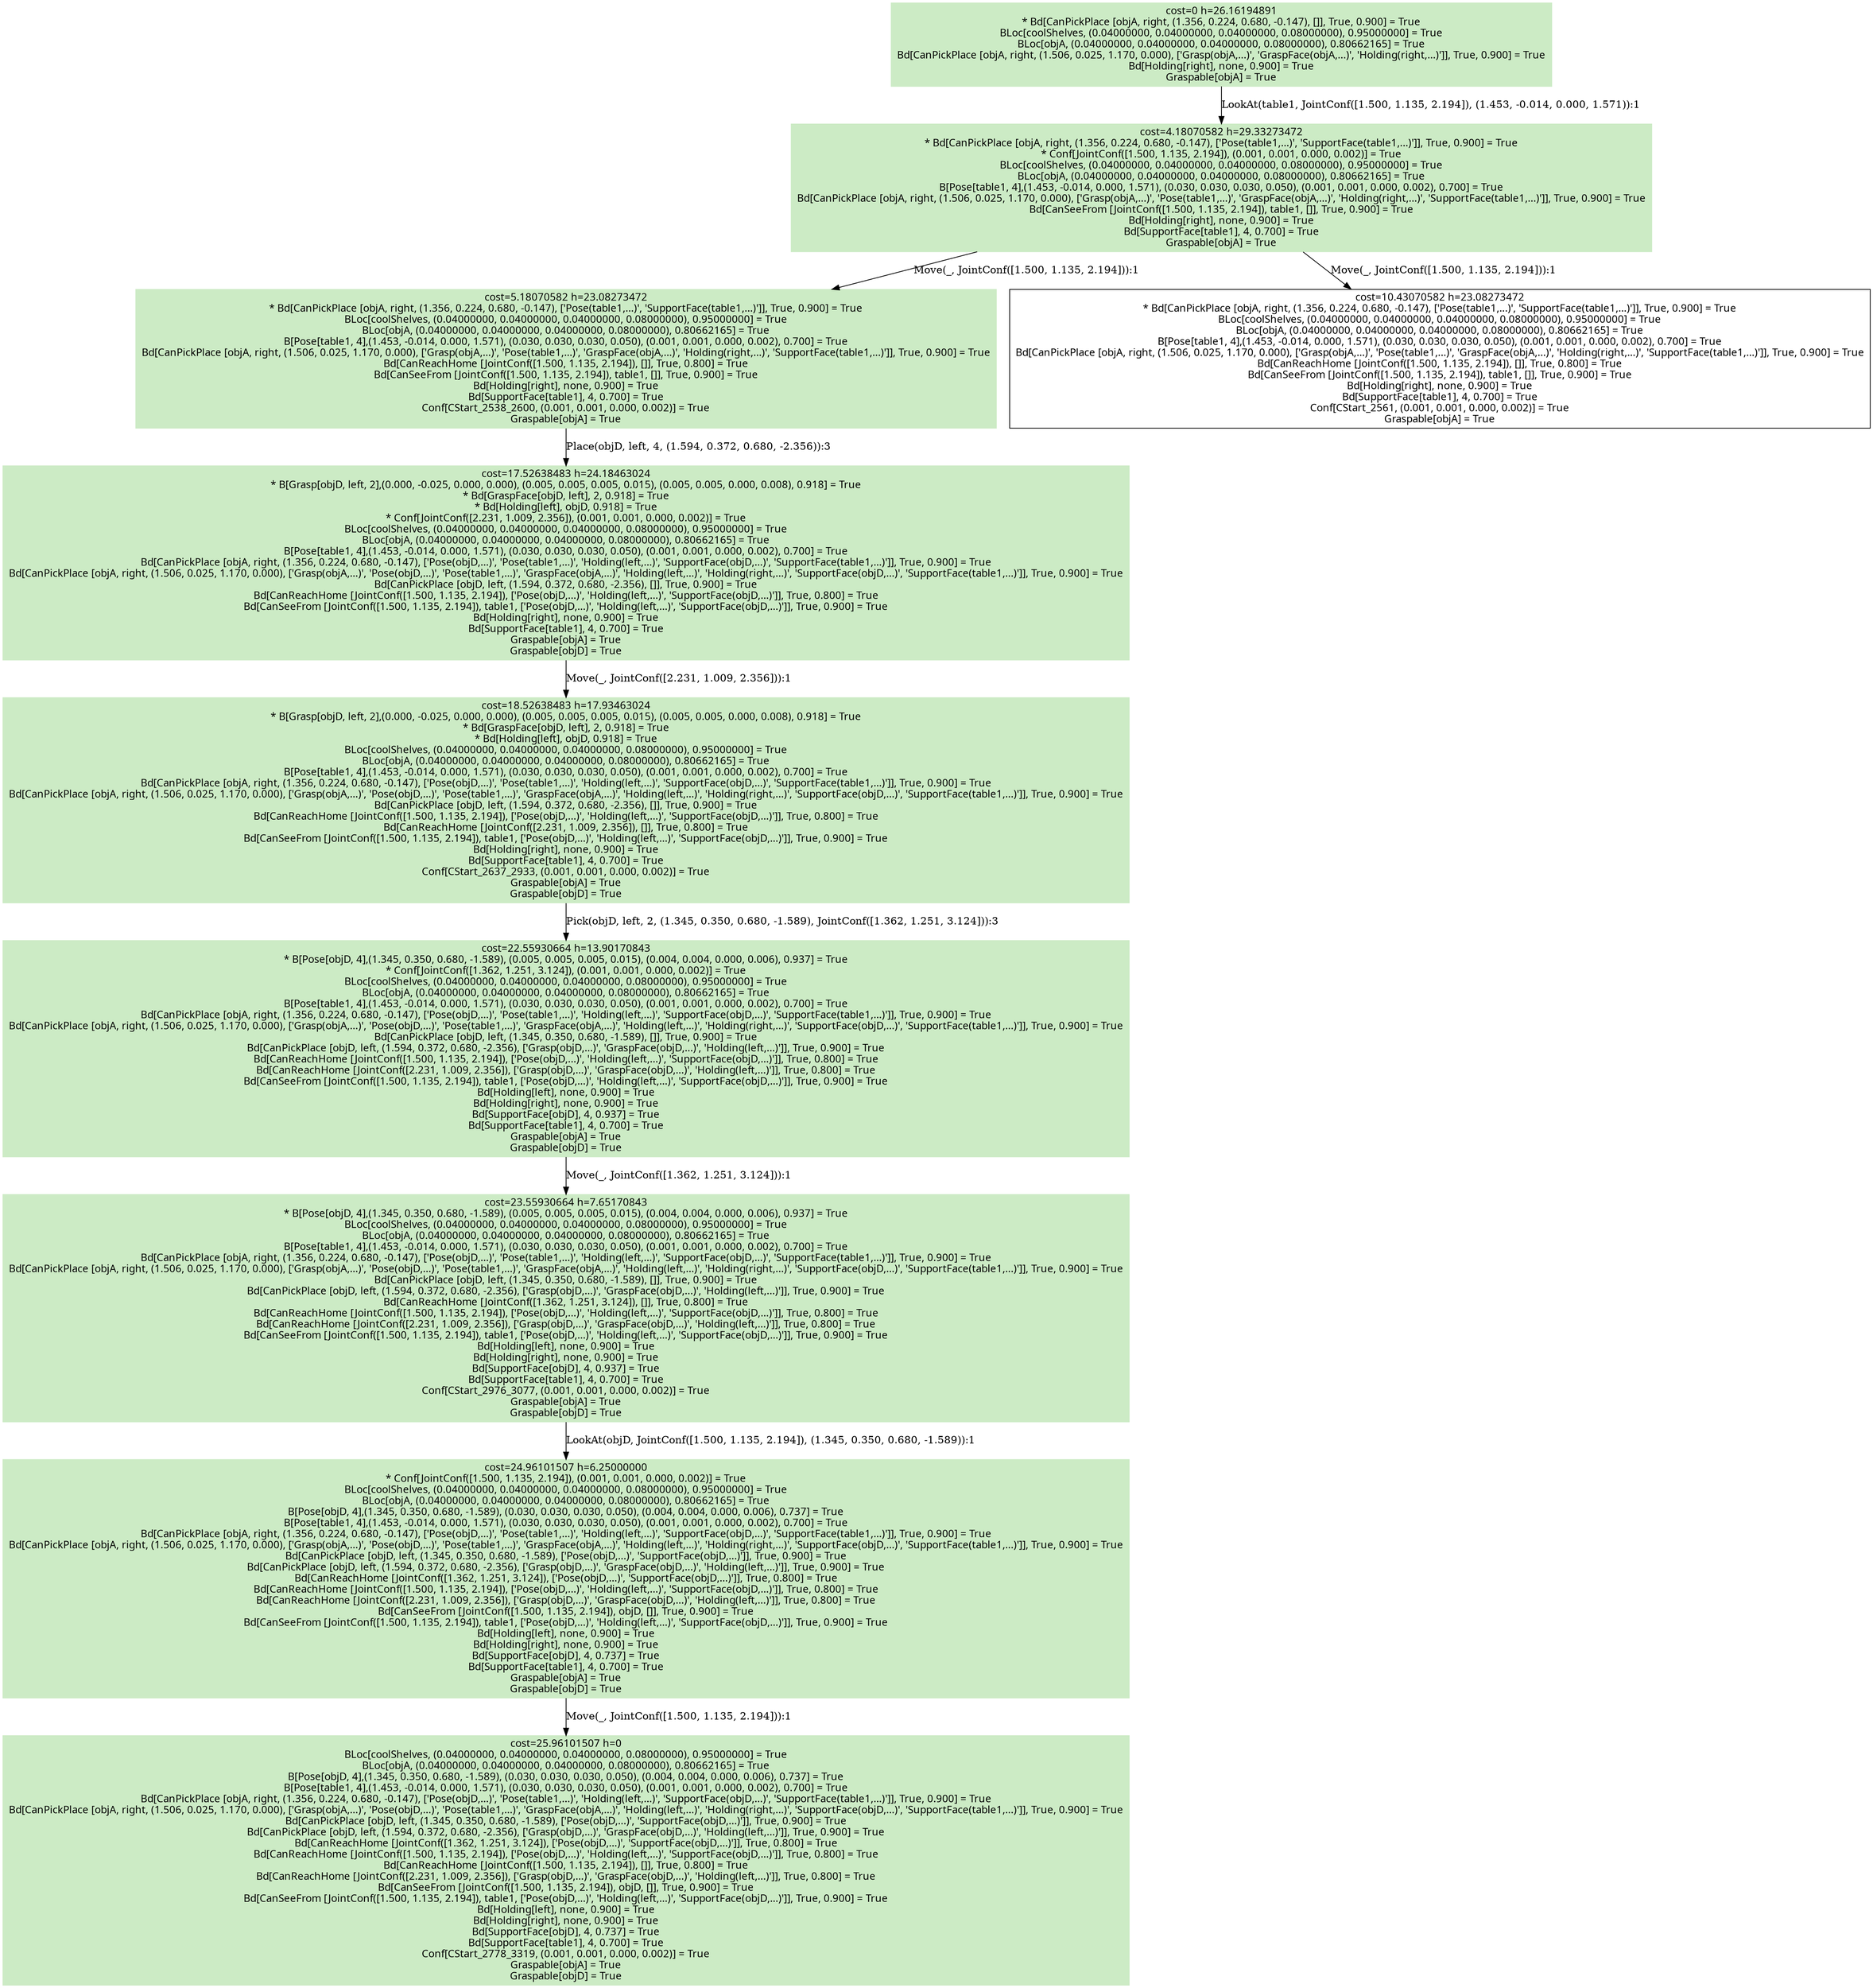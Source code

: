 digraph G {
    ordering=out;
    node [fontname=HelveticaBold];
    "1140" [shape=box, label="cost=0 h=26.16194891\n* Bd[CanPickPlace [objA, right, (1.356, 0.224, 0.680, -0.147), []], True, 0.900] = True\nBLoc[coolShelves, (0.04000000, 0.04000000, 0.04000000, 0.08000000), 0.95000000] = True\nBLoc[objA, (0.04000000, 0.04000000, 0.04000000, 0.08000000), 0.80662165] = True\nBd[CanPickPlace [objA, right, (1.506, 0.025, 1.170, 0.000), ['Grasp(objA,...)', 'GraspFace(objA,...)', 'Holding(right,...)']], True, 0.900] = True\nBd[Holding[right], none, 0.900] = True\nGraspable[objA] = True\n"];
    "1153" [shape=box, label="cost=4.18070582 h=29.33273472\n* Bd[CanPickPlace [objA, right, (1.356, 0.224, 0.680, -0.147), ['Pose(table1,...)', 'SupportFace(table1,...)']], True, 0.900] = True\n* Conf[JointConf([1.500, 1.135, 2.194]), (0.001, 0.001, 0.000, 0.002)] = True\nBLoc[coolShelves, (0.04000000, 0.04000000, 0.04000000, 0.08000000), 0.95000000] = True\nBLoc[objA, (0.04000000, 0.04000000, 0.04000000, 0.08000000), 0.80662165] = True\nB[Pose[table1, 4],(1.453, -0.014, 0.000, 1.571), (0.030, 0.030, 0.030, 0.050), (0.001, 0.001, 0.000, 0.002), 0.700] = True\nBd[CanPickPlace [objA, right, (1.506, 0.025, 1.170, 0.000), ['Grasp(objA,...)', 'Pose(table1,...)', 'GraspFace(objA,...)', 'Holding(right,...)', 'SupportFace(table1,...)']], True, 0.900] = True\nBd[CanSeeFrom [JointConf([1.500, 1.135, 2.194]), table1, []], True, 0.900] = True\nBd[Holding[right], none, 0.900] = True\nBd[SupportFace[table1], 4, 0.700] = True\nGraspable[objA] = True\n"];
    "1140" [shape=box, style=filled, colorscheme=pastel16, color=2, label="cost=0 h=26.16194891\n* Bd[CanPickPlace [objA, right, (1.356, 0.224, 0.680, -0.147), []], True, 0.900] = True\nBLoc[coolShelves, (0.04000000, 0.04000000, 0.04000000, 0.08000000), 0.95000000] = True\nBLoc[objA, (0.04000000, 0.04000000, 0.04000000, 0.08000000), 0.80662165] = True\nBd[CanPickPlace [objA, right, (1.506, 0.025, 1.170, 0.000), ['Grasp(objA,...)', 'GraspFace(objA,...)', 'Holding(right,...)']], True, 0.900] = True\nBd[Holding[right], none, 0.900] = True\nGraspable[objA] = True\n"];
    "1140" -> "1153"[label="LookAt(table1, JointConf([1.500, 1.135, 2.194]), (1.453, -0.014, 0.000, 1.571)):1"];
    "1166" [shape=box, label="cost=5.18070582 h=23.08273472\n* Bd[CanPickPlace [objA, right, (1.356, 0.224, 0.680, -0.147), ['Pose(table1,...)', 'SupportFace(table1,...)']], True, 0.900] = True\nBLoc[coolShelves, (0.04000000, 0.04000000, 0.04000000, 0.08000000), 0.95000000] = True\nBLoc[objA, (0.04000000, 0.04000000, 0.04000000, 0.08000000), 0.80662165] = True\nB[Pose[table1, 4],(1.453, -0.014, 0.000, 1.571), (0.030, 0.030, 0.030, 0.050), (0.001, 0.001, 0.000, 0.002), 0.700] = True\nBd[CanPickPlace [objA, right, (1.506, 0.025, 1.170, 0.000), ['Grasp(objA,...)', 'Pose(table1,...)', 'GraspFace(objA,...)', 'Holding(right,...)', 'SupportFace(table1,...)']], True, 0.900] = True\nBd[CanReachHome [JointConf([1.500, 1.135, 2.194]), []], True, 0.800] = True\nBd[CanSeeFrom [JointConf([1.500, 1.135, 2.194]), table1, []], True, 0.900] = True\nBd[Holding[right], none, 0.900] = True\nBd[SupportFace[table1], 4, 0.700] = True\nConf[CStart_2538_2600, (0.001, 0.001, 0.000, 0.002)] = True\nGraspable[objA] = True\n"];
    "1153" [shape=box, style=filled, colorscheme=pastel16, color=2, label="cost=4.18070582 h=29.33273472\n* Bd[CanPickPlace [objA, right, (1.356, 0.224, 0.680, -0.147), ['Pose(table1,...)', 'SupportFace(table1,...)']], True, 0.900] = True\n* Conf[JointConf([1.500, 1.135, 2.194]), (0.001, 0.001, 0.000, 0.002)] = True\nBLoc[coolShelves, (0.04000000, 0.04000000, 0.04000000, 0.08000000), 0.95000000] = True\nBLoc[objA, (0.04000000, 0.04000000, 0.04000000, 0.08000000), 0.80662165] = True\nB[Pose[table1, 4],(1.453, -0.014, 0.000, 1.571), (0.030, 0.030, 0.030, 0.050), (0.001, 0.001, 0.000, 0.002), 0.700] = True\nBd[CanPickPlace [objA, right, (1.506, 0.025, 1.170, 0.000), ['Grasp(objA,...)', 'Pose(table1,...)', 'GraspFace(objA,...)', 'Holding(right,...)', 'SupportFace(table1,...)']], True, 0.900] = True\nBd[CanSeeFrom [JointConf([1.500, 1.135, 2.194]), table1, []], True, 0.900] = True\nBd[Holding[right], none, 0.900] = True\nBd[SupportFace[table1], 4, 0.700] = True\nGraspable[objA] = True\n"];
    "1153" -> "1166"[label="Move(_, JointConf([1.500, 1.135, 2.194])):1"];
    "1163" [shape=box, label="cost=10.43070582 h=23.08273472\n* Bd[CanPickPlace [objA, right, (1.356, 0.224, 0.680, -0.147), ['Pose(table1,...)', 'SupportFace(table1,...)']], True, 0.900] = True\nBLoc[coolShelves, (0.04000000, 0.04000000, 0.04000000, 0.08000000), 0.95000000] = True\nBLoc[objA, (0.04000000, 0.04000000, 0.04000000, 0.08000000), 0.80662165] = True\nB[Pose[table1, 4],(1.453, -0.014, 0.000, 1.571), (0.030, 0.030, 0.030, 0.050), (0.001, 0.001, 0.000, 0.002), 0.700] = True\nBd[CanPickPlace [objA, right, (1.506, 0.025, 1.170, 0.000), ['Grasp(objA,...)', 'Pose(table1,...)', 'GraspFace(objA,...)', 'Holding(right,...)', 'SupportFace(table1,...)']], True, 0.900] = True\nBd[CanReachHome [JointConf([1.500, 1.135, 2.194]), []], True, 0.800] = True\nBd[CanSeeFrom [JointConf([1.500, 1.135, 2.194]), table1, []], True, 0.900] = True\nBd[Holding[right], none, 0.900] = True\nBd[SupportFace[table1], 4, 0.700] = True\nConf[CStart_2561, (0.001, 0.001, 0.000, 0.002)] = True\nGraspable[objA] = True\n"];
    "1153" [shape=box, style=filled, colorscheme=pastel16, color=2, label="cost=4.18070582 h=29.33273472\n* Bd[CanPickPlace [objA, right, (1.356, 0.224, 0.680, -0.147), ['Pose(table1,...)', 'SupportFace(table1,...)']], True, 0.900] = True\n* Conf[JointConf([1.500, 1.135, 2.194]), (0.001, 0.001, 0.000, 0.002)] = True\nBLoc[coolShelves, (0.04000000, 0.04000000, 0.04000000, 0.08000000), 0.95000000] = True\nBLoc[objA, (0.04000000, 0.04000000, 0.04000000, 0.08000000), 0.80662165] = True\nB[Pose[table1, 4],(1.453, -0.014, 0.000, 1.571), (0.030, 0.030, 0.030, 0.050), (0.001, 0.001, 0.000, 0.002), 0.700] = True\nBd[CanPickPlace [objA, right, (1.506, 0.025, 1.170, 0.000), ['Grasp(objA,...)', 'Pose(table1,...)', 'GraspFace(objA,...)', 'Holding(right,...)', 'SupportFace(table1,...)']], True, 0.900] = True\nBd[CanSeeFrom [JointConf([1.500, 1.135, 2.194]), table1, []], True, 0.900] = True\nBd[Holding[right], none, 0.900] = True\nBd[SupportFace[table1], 4, 0.700] = True\nGraspable[objA] = True\n"];
    "1153" -> "1163"[label="Move(_, JointConf([1.500, 1.135, 2.194])):1"];
    "1225" [shape=box, label="cost=17.52638483 h=24.18463024\n* B[Grasp[objD, left, 2],(0.000, -0.025, 0.000, 0.000), (0.005, 0.005, 0.005, 0.015), (0.005, 0.005, 0.000, 0.008), 0.918] = True\n* Bd[GraspFace[objD, left], 2, 0.918] = True\n* Bd[Holding[left], objD, 0.918] = True\n* Conf[JointConf([2.231, 1.009, 2.356]), (0.001, 0.001, 0.000, 0.002)] = True\nBLoc[coolShelves, (0.04000000, 0.04000000, 0.04000000, 0.08000000), 0.95000000] = True\nBLoc[objA, (0.04000000, 0.04000000, 0.04000000, 0.08000000), 0.80662165] = True\nB[Pose[table1, 4],(1.453, -0.014, 0.000, 1.571), (0.030, 0.030, 0.030, 0.050), (0.001, 0.001, 0.000, 0.002), 0.700] = True\nBd[CanPickPlace [objA, right, (1.356, 0.224, 0.680, -0.147), ['Pose(objD,...)', 'Pose(table1,...)', 'Holding(left,...)', 'SupportFace(objD,...)', 'SupportFace(table1,...)']], True, 0.900] = True\nBd[CanPickPlace [objA, right, (1.506, 0.025, 1.170, 0.000), ['Grasp(objA,...)', 'Pose(objD,...)', 'Pose(table1,...)', 'GraspFace(objA,...)', 'Holding(left,...)', 'Holding(right,...)', 'SupportFace(objD,...)', 'SupportFace(table1,...)']], True, 0.900] = True\nBd[CanPickPlace [objD, left, (1.594, 0.372, 0.680, -2.356), []], True, 0.900] = True\nBd[CanReachHome [JointConf([1.500, 1.135, 2.194]), ['Pose(objD,...)', 'Holding(left,...)', 'SupportFace(objD,...)']], True, 0.800] = True\nBd[CanSeeFrom [JointConf([1.500, 1.135, 2.194]), table1, ['Pose(objD,...)', 'Holding(left,...)', 'SupportFace(objD,...)']], True, 0.900] = True\nBd[Holding[right], none, 0.900] = True\nBd[SupportFace[table1], 4, 0.700] = True\nGraspable[objA] = True\nGraspable[objD] = True\n"];
    "1166" [shape=box, style=filled, colorscheme=pastel16, color=2, label="cost=5.18070582 h=23.08273472\n* Bd[CanPickPlace [objA, right, (1.356, 0.224, 0.680, -0.147), ['Pose(table1,...)', 'SupportFace(table1,...)']], True, 0.900] = True\nBLoc[coolShelves, (0.04000000, 0.04000000, 0.04000000, 0.08000000), 0.95000000] = True\nBLoc[objA, (0.04000000, 0.04000000, 0.04000000, 0.08000000), 0.80662165] = True\nB[Pose[table1, 4],(1.453, -0.014, 0.000, 1.571), (0.030, 0.030, 0.030, 0.050), (0.001, 0.001, 0.000, 0.002), 0.700] = True\nBd[CanPickPlace [objA, right, (1.506, 0.025, 1.170, 0.000), ['Grasp(objA,...)', 'Pose(table1,...)', 'GraspFace(objA,...)', 'Holding(right,...)', 'SupportFace(table1,...)']], True, 0.900] = True\nBd[CanReachHome [JointConf([1.500, 1.135, 2.194]), []], True, 0.800] = True\nBd[CanSeeFrom [JointConf([1.500, 1.135, 2.194]), table1, []], True, 0.900] = True\nBd[Holding[right], none, 0.900] = True\nBd[SupportFace[table1], 4, 0.700] = True\nConf[CStart_2538_2600, (0.001, 0.001, 0.000, 0.002)] = True\nGraspable[objA] = True\n"];
    "1166" -> "1225"[label="Place(objD, left, 4, (1.594, 0.372, 0.680, -2.356)):3"];
    "1374" [shape=box, label="cost=18.52638483 h=17.93463024\n* B[Grasp[objD, left, 2],(0.000, -0.025, 0.000, 0.000), (0.005, 0.005, 0.005, 0.015), (0.005, 0.005, 0.000, 0.008), 0.918] = True\n* Bd[GraspFace[objD, left], 2, 0.918] = True\n* Bd[Holding[left], objD, 0.918] = True\nBLoc[coolShelves, (0.04000000, 0.04000000, 0.04000000, 0.08000000), 0.95000000] = True\nBLoc[objA, (0.04000000, 0.04000000, 0.04000000, 0.08000000), 0.80662165] = True\nB[Pose[table1, 4],(1.453, -0.014, 0.000, 1.571), (0.030, 0.030, 0.030, 0.050), (0.001, 0.001, 0.000, 0.002), 0.700] = True\nBd[CanPickPlace [objA, right, (1.356, 0.224, 0.680, -0.147), ['Pose(objD,...)', 'Pose(table1,...)', 'Holding(left,...)', 'SupportFace(objD,...)', 'SupportFace(table1,...)']], True, 0.900] = True\nBd[CanPickPlace [objA, right, (1.506, 0.025, 1.170, 0.000), ['Grasp(objA,...)', 'Pose(objD,...)', 'Pose(table1,...)', 'GraspFace(objA,...)', 'Holding(left,...)', 'Holding(right,...)', 'SupportFace(objD,...)', 'SupportFace(table1,...)']], True, 0.900] = True\nBd[CanPickPlace [objD, left, (1.594, 0.372, 0.680, -2.356), []], True, 0.900] = True\nBd[CanReachHome [JointConf([1.500, 1.135, 2.194]), ['Pose(objD,...)', 'Holding(left,...)', 'SupportFace(objD,...)']], True, 0.800] = True\nBd[CanReachHome [JointConf([2.231, 1.009, 2.356]), []], True, 0.800] = True\nBd[CanSeeFrom [JointConf([1.500, 1.135, 2.194]), table1, ['Pose(objD,...)', 'Holding(left,...)', 'SupportFace(objD,...)']], True, 0.900] = True\nBd[Holding[right], none, 0.900] = True\nBd[SupportFace[table1], 4, 0.700] = True\nConf[CStart_2637_2933, (0.001, 0.001, 0.000, 0.002)] = True\nGraspable[objA] = True\nGraspable[objD] = True\n"];
    "1225" [shape=box, style=filled, colorscheme=pastel16, color=2, label="cost=17.52638483 h=24.18463024\n* B[Grasp[objD, left, 2],(0.000, -0.025, 0.000, 0.000), (0.005, 0.005, 0.005, 0.015), (0.005, 0.005, 0.000, 0.008), 0.918] = True\n* Bd[GraspFace[objD, left], 2, 0.918] = True\n* Bd[Holding[left], objD, 0.918] = True\n* Conf[JointConf([2.231, 1.009, 2.356]), (0.001, 0.001, 0.000, 0.002)] = True\nBLoc[coolShelves, (0.04000000, 0.04000000, 0.04000000, 0.08000000), 0.95000000] = True\nBLoc[objA, (0.04000000, 0.04000000, 0.04000000, 0.08000000), 0.80662165] = True\nB[Pose[table1, 4],(1.453, -0.014, 0.000, 1.571), (0.030, 0.030, 0.030, 0.050), (0.001, 0.001, 0.000, 0.002), 0.700] = True\nBd[CanPickPlace [objA, right, (1.356, 0.224, 0.680, -0.147), ['Pose(objD,...)', 'Pose(table1,...)', 'Holding(left,...)', 'SupportFace(objD,...)', 'SupportFace(table1,...)']], True, 0.900] = True\nBd[CanPickPlace [objA, right, (1.506, 0.025, 1.170, 0.000), ['Grasp(objA,...)', 'Pose(objD,...)', 'Pose(table1,...)', 'GraspFace(objA,...)', 'Holding(left,...)', 'Holding(right,...)', 'SupportFace(objD,...)', 'SupportFace(table1,...)']], True, 0.900] = True\nBd[CanPickPlace [objD, left, (1.594, 0.372, 0.680, -2.356), []], True, 0.900] = True\nBd[CanReachHome [JointConf([1.500, 1.135, 2.194]), ['Pose(objD,...)', 'Holding(left,...)', 'SupportFace(objD,...)']], True, 0.800] = True\nBd[CanSeeFrom [JointConf([1.500, 1.135, 2.194]), table1, ['Pose(objD,...)', 'Holding(left,...)', 'SupportFace(objD,...)']], True, 0.900] = True\nBd[Holding[right], none, 0.900] = True\nBd[SupportFace[table1], 4, 0.700] = True\nGraspable[objA] = True\nGraspable[objD] = True\n"];
    "1225" -> "1374"[label="Move(_, JointConf([2.231, 1.009, 2.356])):1"];
    "1386" [shape=box, label="cost=22.55930664 h=13.90170843\n* B[Pose[objD, 4],(1.345, 0.350, 0.680, -1.589), (0.005, 0.005, 0.005, 0.015), (0.004, 0.004, 0.000, 0.006), 0.937] = True\n* Conf[JointConf([1.362, 1.251, 3.124]), (0.001, 0.001, 0.000, 0.002)] = True\nBLoc[coolShelves, (0.04000000, 0.04000000, 0.04000000, 0.08000000), 0.95000000] = True\nBLoc[objA, (0.04000000, 0.04000000, 0.04000000, 0.08000000), 0.80662165] = True\nB[Pose[table1, 4],(1.453, -0.014, 0.000, 1.571), (0.030, 0.030, 0.030, 0.050), (0.001, 0.001, 0.000, 0.002), 0.700] = True\nBd[CanPickPlace [objA, right, (1.356, 0.224, 0.680, -0.147), ['Pose(objD,...)', 'Pose(table1,...)', 'Holding(left,...)', 'SupportFace(objD,...)', 'SupportFace(table1,...)']], True, 0.900] = True\nBd[CanPickPlace [objA, right, (1.506, 0.025, 1.170, 0.000), ['Grasp(objA,...)', 'Pose(objD,...)', 'Pose(table1,...)', 'GraspFace(objA,...)', 'Holding(left,...)', 'Holding(right,...)', 'SupportFace(objD,...)', 'SupportFace(table1,...)']], True, 0.900] = True\nBd[CanPickPlace [objD, left, (1.345, 0.350, 0.680, -1.589), []], True, 0.900] = True\nBd[CanPickPlace [objD, left, (1.594, 0.372, 0.680, -2.356), ['Grasp(objD,...)', 'GraspFace(objD,...)', 'Holding(left,...)']], True, 0.900] = True\nBd[CanReachHome [JointConf([1.500, 1.135, 2.194]), ['Pose(objD,...)', 'Holding(left,...)', 'SupportFace(objD,...)']], True, 0.800] = True\nBd[CanReachHome [JointConf([2.231, 1.009, 2.356]), ['Grasp(objD,...)', 'GraspFace(objD,...)', 'Holding(left,...)']], True, 0.800] = True\nBd[CanSeeFrom [JointConf([1.500, 1.135, 2.194]), table1, ['Pose(objD,...)', 'Holding(left,...)', 'SupportFace(objD,...)']], True, 0.900] = True\nBd[Holding[left], none, 0.900] = True\nBd[Holding[right], none, 0.900] = True\nBd[SupportFace[objD], 4, 0.937] = True\nBd[SupportFace[table1], 4, 0.700] = True\nGraspable[objA] = True\nGraspable[objD] = True\n"];
    "1374" [shape=box, style=filled, colorscheme=pastel16, color=2, label="cost=18.52638483 h=17.93463024\n* B[Grasp[objD, left, 2],(0.000, -0.025, 0.000, 0.000), (0.005, 0.005, 0.005, 0.015), (0.005, 0.005, 0.000, 0.008), 0.918] = True\n* Bd[GraspFace[objD, left], 2, 0.918] = True\n* Bd[Holding[left], objD, 0.918] = True\nBLoc[coolShelves, (0.04000000, 0.04000000, 0.04000000, 0.08000000), 0.95000000] = True\nBLoc[objA, (0.04000000, 0.04000000, 0.04000000, 0.08000000), 0.80662165] = True\nB[Pose[table1, 4],(1.453, -0.014, 0.000, 1.571), (0.030, 0.030, 0.030, 0.050), (0.001, 0.001, 0.000, 0.002), 0.700] = True\nBd[CanPickPlace [objA, right, (1.356, 0.224, 0.680, -0.147), ['Pose(objD,...)', 'Pose(table1,...)', 'Holding(left,...)', 'SupportFace(objD,...)', 'SupportFace(table1,...)']], True, 0.900] = True\nBd[CanPickPlace [objA, right, (1.506, 0.025, 1.170, 0.000), ['Grasp(objA,...)', 'Pose(objD,...)', 'Pose(table1,...)', 'GraspFace(objA,...)', 'Holding(left,...)', 'Holding(right,...)', 'SupportFace(objD,...)', 'SupportFace(table1,...)']], True, 0.900] = True\nBd[CanPickPlace [objD, left, (1.594, 0.372, 0.680, -2.356), []], True, 0.900] = True\nBd[CanReachHome [JointConf([1.500, 1.135, 2.194]), ['Pose(objD,...)', 'Holding(left,...)', 'SupportFace(objD,...)']], True, 0.800] = True\nBd[CanReachHome [JointConf([2.231, 1.009, 2.356]), []], True, 0.800] = True\nBd[CanSeeFrom [JointConf([1.500, 1.135, 2.194]), table1, ['Pose(objD,...)', 'Holding(left,...)', 'SupportFace(objD,...)']], True, 0.900] = True\nBd[Holding[right], none, 0.900] = True\nBd[SupportFace[table1], 4, 0.700] = True\nConf[CStart_2637_2933, (0.001, 0.001, 0.000, 0.002)] = True\nGraspable[objA] = True\nGraspable[objD] = True\n"];
    "1374" -> "1386"[label="Pick(objD, left, 2, (1.345, 0.350, 0.680, -1.589), JointConf([1.362, 1.251, 3.124])):3"];
    "1431" [shape=box, label="cost=23.55930664 h=7.65170843\n* B[Pose[objD, 4],(1.345, 0.350, 0.680, -1.589), (0.005, 0.005, 0.005, 0.015), (0.004, 0.004, 0.000, 0.006), 0.937] = True\nBLoc[coolShelves, (0.04000000, 0.04000000, 0.04000000, 0.08000000), 0.95000000] = True\nBLoc[objA, (0.04000000, 0.04000000, 0.04000000, 0.08000000), 0.80662165] = True\nB[Pose[table1, 4],(1.453, -0.014, 0.000, 1.571), (0.030, 0.030, 0.030, 0.050), (0.001, 0.001, 0.000, 0.002), 0.700] = True\nBd[CanPickPlace [objA, right, (1.356, 0.224, 0.680, -0.147), ['Pose(objD,...)', 'Pose(table1,...)', 'Holding(left,...)', 'SupportFace(objD,...)', 'SupportFace(table1,...)']], True, 0.900] = True\nBd[CanPickPlace [objA, right, (1.506, 0.025, 1.170, 0.000), ['Grasp(objA,...)', 'Pose(objD,...)', 'Pose(table1,...)', 'GraspFace(objA,...)', 'Holding(left,...)', 'Holding(right,...)', 'SupportFace(objD,...)', 'SupportFace(table1,...)']], True, 0.900] = True\nBd[CanPickPlace [objD, left, (1.345, 0.350, 0.680, -1.589), []], True, 0.900] = True\nBd[CanPickPlace [objD, left, (1.594, 0.372, 0.680, -2.356), ['Grasp(objD,...)', 'GraspFace(objD,...)', 'Holding(left,...)']], True, 0.900] = True\nBd[CanReachHome [JointConf([1.362, 1.251, 3.124]), []], True, 0.800] = True\nBd[CanReachHome [JointConf([1.500, 1.135, 2.194]), ['Pose(objD,...)', 'Holding(left,...)', 'SupportFace(objD,...)']], True, 0.800] = True\nBd[CanReachHome [JointConf([2.231, 1.009, 2.356]), ['Grasp(objD,...)', 'GraspFace(objD,...)', 'Holding(left,...)']], True, 0.800] = True\nBd[CanSeeFrom [JointConf([1.500, 1.135, 2.194]), table1, ['Pose(objD,...)', 'Holding(left,...)', 'SupportFace(objD,...)']], True, 0.900] = True\nBd[Holding[left], none, 0.900] = True\nBd[Holding[right], none, 0.900] = True\nBd[SupportFace[objD], 4, 0.937] = True\nBd[SupportFace[table1], 4, 0.700] = True\nConf[CStart_2976_3077, (0.001, 0.001, 0.000, 0.002)] = True\nGraspable[objA] = True\nGraspable[objD] = True\n"];
    "1386" [shape=box, style=filled, colorscheme=pastel16, color=2, label="cost=22.55930664 h=13.90170843\n* B[Pose[objD, 4],(1.345, 0.350, 0.680, -1.589), (0.005, 0.005, 0.005, 0.015), (0.004, 0.004, 0.000, 0.006), 0.937] = True\n* Conf[JointConf([1.362, 1.251, 3.124]), (0.001, 0.001, 0.000, 0.002)] = True\nBLoc[coolShelves, (0.04000000, 0.04000000, 0.04000000, 0.08000000), 0.95000000] = True\nBLoc[objA, (0.04000000, 0.04000000, 0.04000000, 0.08000000), 0.80662165] = True\nB[Pose[table1, 4],(1.453, -0.014, 0.000, 1.571), (0.030, 0.030, 0.030, 0.050), (0.001, 0.001, 0.000, 0.002), 0.700] = True\nBd[CanPickPlace [objA, right, (1.356, 0.224, 0.680, -0.147), ['Pose(objD,...)', 'Pose(table1,...)', 'Holding(left,...)', 'SupportFace(objD,...)', 'SupportFace(table1,...)']], True, 0.900] = True\nBd[CanPickPlace [objA, right, (1.506, 0.025, 1.170, 0.000), ['Grasp(objA,...)', 'Pose(objD,...)', 'Pose(table1,...)', 'GraspFace(objA,...)', 'Holding(left,...)', 'Holding(right,...)', 'SupportFace(objD,...)', 'SupportFace(table1,...)']], True, 0.900] = True\nBd[CanPickPlace [objD, left, (1.345, 0.350, 0.680, -1.589), []], True, 0.900] = True\nBd[CanPickPlace [objD, left, (1.594, 0.372, 0.680, -2.356), ['Grasp(objD,...)', 'GraspFace(objD,...)', 'Holding(left,...)']], True, 0.900] = True\nBd[CanReachHome [JointConf([1.500, 1.135, 2.194]), ['Pose(objD,...)', 'Holding(left,...)', 'SupportFace(objD,...)']], True, 0.800] = True\nBd[CanReachHome [JointConf([2.231, 1.009, 2.356]), ['Grasp(objD,...)', 'GraspFace(objD,...)', 'Holding(left,...)']], True, 0.800] = True\nBd[CanSeeFrom [JointConf([1.500, 1.135, 2.194]), table1, ['Pose(objD,...)', 'Holding(left,...)', 'SupportFace(objD,...)']], True, 0.900] = True\nBd[Holding[left], none, 0.900] = True\nBd[Holding[right], none, 0.900] = True\nBd[SupportFace[objD], 4, 0.937] = True\nBd[SupportFace[table1], 4, 0.700] = True\nGraspable[objA] = True\nGraspable[objD] = True\n"];
    "1386" -> "1431"[label="Move(_, JointConf([1.362, 1.251, 3.124])):1"];
    "1552" [shape=box, label="cost=24.96101507 h=6.25000000\n* Conf[JointConf([1.500, 1.135, 2.194]), (0.001, 0.001, 0.000, 0.002)] = True\nBLoc[coolShelves, (0.04000000, 0.04000000, 0.04000000, 0.08000000), 0.95000000] = True\nBLoc[objA, (0.04000000, 0.04000000, 0.04000000, 0.08000000), 0.80662165] = True\nB[Pose[objD, 4],(1.345, 0.350, 0.680, -1.589), (0.030, 0.030, 0.030, 0.050), (0.004, 0.004, 0.000, 0.006), 0.737] = True\nB[Pose[table1, 4],(1.453, -0.014, 0.000, 1.571), (0.030, 0.030, 0.030, 0.050), (0.001, 0.001, 0.000, 0.002), 0.700] = True\nBd[CanPickPlace [objA, right, (1.356, 0.224, 0.680, -0.147), ['Pose(objD,...)', 'Pose(table1,...)', 'Holding(left,...)', 'SupportFace(objD,...)', 'SupportFace(table1,...)']], True, 0.900] = True\nBd[CanPickPlace [objA, right, (1.506, 0.025, 1.170, 0.000), ['Grasp(objA,...)', 'Pose(objD,...)', 'Pose(table1,...)', 'GraspFace(objA,...)', 'Holding(left,...)', 'Holding(right,...)', 'SupportFace(objD,...)', 'SupportFace(table1,...)']], True, 0.900] = True\nBd[CanPickPlace [objD, left, (1.345, 0.350, 0.680, -1.589), ['Pose(objD,...)', 'SupportFace(objD,...)']], True, 0.900] = True\nBd[CanPickPlace [objD, left, (1.594, 0.372, 0.680, -2.356), ['Grasp(objD,...)', 'GraspFace(objD,...)', 'Holding(left,...)']], True, 0.900] = True\nBd[CanReachHome [JointConf([1.362, 1.251, 3.124]), ['Pose(objD,...)', 'SupportFace(objD,...)']], True, 0.800] = True\nBd[CanReachHome [JointConf([1.500, 1.135, 2.194]), ['Pose(objD,...)', 'Holding(left,...)', 'SupportFace(objD,...)']], True, 0.800] = True\nBd[CanReachHome [JointConf([2.231, 1.009, 2.356]), ['Grasp(objD,...)', 'GraspFace(objD,...)', 'Holding(left,...)']], True, 0.800] = True\nBd[CanSeeFrom [JointConf([1.500, 1.135, 2.194]), objD, []], True, 0.900] = True\nBd[CanSeeFrom [JointConf([1.500, 1.135, 2.194]), table1, ['Pose(objD,...)', 'Holding(left,...)', 'SupportFace(objD,...)']], True, 0.900] = True\nBd[Holding[left], none, 0.900] = True\nBd[Holding[right], none, 0.900] = True\nBd[SupportFace[objD], 4, 0.737] = True\nBd[SupportFace[table1], 4, 0.700] = True\nGraspable[objA] = True\nGraspable[objD] = True\n"];
    "1431" [shape=box, style=filled, colorscheme=pastel16, color=2, label="cost=23.55930664 h=7.65170843\n* B[Pose[objD, 4],(1.345, 0.350, 0.680, -1.589), (0.005, 0.005, 0.005, 0.015), (0.004, 0.004, 0.000, 0.006), 0.937] = True\nBLoc[coolShelves, (0.04000000, 0.04000000, 0.04000000, 0.08000000), 0.95000000] = True\nBLoc[objA, (0.04000000, 0.04000000, 0.04000000, 0.08000000), 0.80662165] = True\nB[Pose[table1, 4],(1.453, -0.014, 0.000, 1.571), (0.030, 0.030, 0.030, 0.050), (0.001, 0.001, 0.000, 0.002), 0.700] = True\nBd[CanPickPlace [objA, right, (1.356, 0.224, 0.680, -0.147), ['Pose(objD,...)', 'Pose(table1,...)', 'Holding(left,...)', 'SupportFace(objD,...)', 'SupportFace(table1,...)']], True, 0.900] = True\nBd[CanPickPlace [objA, right, (1.506, 0.025, 1.170, 0.000), ['Grasp(objA,...)', 'Pose(objD,...)', 'Pose(table1,...)', 'GraspFace(objA,...)', 'Holding(left,...)', 'Holding(right,...)', 'SupportFace(objD,...)', 'SupportFace(table1,...)']], True, 0.900] = True\nBd[CanPickPlace [objD, left, (1.345, 0.350, 0.680, -1.589), []], True, 0.900] = True\nBd[CanPickPlace [objD, left, (1.594, 0.372, 0.680, -2.356), ['Grasp(objD,...)', 'GraspFace(objD,...)', 'Holding(left,...)']], True, 0.900] = True\nBd[CanReachHome [JointConf([1.362, 1.251, 3.124]), []], True, 0.800] = True\nBd[CanReachHome [JointConf([1.500, 1.135, 2.194]), ['Pose(objD,...)', 'Holding(left,...)', 'SupportFace(objD,...)']], True, 0.800] = True\nBd[CanReachHome [JointConf([2.231, 1.009, 2.356]), ['Grasp(objD,...)', 'GraspFace(objD,...)', 'Holding(left,...)']], True, 0.800] = True\nBd[CanSeeFrom [JointConf([1.500, 1.135, 2.194]), table1, ['Pose(objD,...)', 'Holding(left,...)', 'SupportFace(objD,...)']], True, 0.900] = True\nBd[Holding[left], none, 0.900] = True\nBd[Holding[right], none, 0.900] = True\nBd[SupportFace[objD], 4, 0.937] = True\nBd[SupportFace[table1], 4, 0.700] = True\nConf[CStart_2976_3077, (0.001, 0.001, 0.000, 0.002)] = True\nGraspable[objA] = True\nGraspable[objD] = True\n"];
    "1431" -> "1552"[label="LookAt(objD, JointConf([1.500, 1.135, 2.194]), (1.345, 0.350, 0.680, -1.589)):1"];
    "1581" [shape=box, label="cost=25.96101507 h=0\nBLoc[coolShelves, (0.04000000, 0.04000000, 0.04000000, 0.08000000), 0.95000000] = True\nBLoc[objA, (0.04000000, 0.04000000, 0.04000000, 0.08000000), 0.80662165] = True\nB[Pose[objD, 4],(1.345, 0.350, 0.680, -1.589), (0.030, 0.030, 0.030, 0.050), (0.004, 0.004, 0.000, 0.006), 0.737] = True\nB[Pose[table1, 4],(1.453, -0.014, 0.000, 1.571), (0.030, 0.030, 0.030, 0.050), (0.001, 0.001, 0.000, 0.002), 0.700] = True\nBd[CanPickPlace [objA, right, (1.356, 0.224, 0.680, -0.147), ['Pose(objD,...)', 'Pose(table1,...)', 'Holding(left,...)', 'SupportFace(objD,...)', 'SupportFace(table1,...)']], True, 0.900] = True\nBd[CanPickPlace [objA, right, (1.506, 0.025, 1.170, 0.000), ['Grasp(objA,...)', 'Pose(objD,...)', 'Pose(table1,...)', 'GraspFace(objA,...)', 'Holding(left,...)', 'Holding(right,...)', 'SupportFace(objD,...)', 'SupportFace(table1,...)']], True, 0.900] = True\nBd[CanPickPlace [objD, left, (1.345, 0.350, 0.680, -1.589), ['Pose(objD,...)', 'SupportFace(objD,...)']], True, 0.900] = True\nBd[CanPickPlace [objD, left, (1.594, 0.372, 0.680, -2.356), ['Grasp(objD,...)', 'GraspFace(objD,...)', 'Holding(left,...)']], True, 0.900] = True\nBd[CanReachHome [JointConf([1.362, 1.251, 3.124]), ['Pose(objD,...)', 'SupportFace(objD,...)']], True, 0.800] = True\nBd[CanReachHome [JointConf([1.500, 1.135, 2.194]), ['Pose(objD,...)', 'Holding(left,...)', 'SupportFace(objD,...)']], True, 0.800] = True\nBd[CanReachHome [JointConf([1.500, 1.135, 2.194]), []], True, 0.800] = True\nBd[CanReachHome [JointConf([2.231, 1.009, 2.356]), ['Grasp(objD,...)', 'GraspFace(objD,...)', 'Holding(left,...)']], True, 0.800] = True\nBd[CanSeeFrom [JointConf([1.500, 1.135, 2.194]), objD, []], True, 0.900] = True\nBd[CanSeeFrom [JointConf([1.500, 1.135, 2.194]), table1, ['Pose(objD,...)', 'Holding(left,...)', 'SupportFace(objD,...)']], True, 0.900] = True\nBd[Holding[left], none, 0.900] = True\nBd[Holding[right], none, 0.900] = True\nBd[SupportFace[objD], 4, 0.737] = True\nBd[SupportFace[table1], 4, 0.700] = True\nConf[CStart_2778_3319, (0.001, 0.001, 0.000, 0.002)] = True\nGraspable[objA] = True\nGraspable[objD] = True\n"];
    "1552" [shape=box, style=filled, colorscheme=pastel16, color=2, label="cost=24.96101507 h=6.25000000\n* Conf[JointConf([1.500, 1.135, 2.194]), (0.001, 0.001, 0.000, 0.002)] = True\nBLoc[coolShelves, (0.04000000, 0.04000000, 0.04000000, 0.08000000), 0.95000000] = True\nBLoc[objA, (0.04000000, 0.04000000, 0.04000000, 0.08000000), 0.80662165] = True\nB[Pose[objD, 4],(1.345, 0.350, 0.680, -1.589), (0.030, 0.030, 0.030, 0.050), (0.004, 0.004, 0.000, 0.006), 0.737] = True\nB[Pose[table1, 4],(1.453, -0.014, 0.000, 1.571), (0.030, 0.030, 0.030, 0.050), (0.001, 0.001, 0.000, 0.002), 0.700] = True\nBd[CanPickPlace [objA, right, (1.356, 0.224, 0.680, -0.147), ['Pose(objD,...)', 'Pose(table1,...)', 'Holding(left,...)', 'SupportFace(objD,...)', 'SupportFace(table1,...)']], True, 0.900] = True\nBd[CanPickPlace [objA, right, (1.506, 0.025, 1.170, 0.000), ['Grasp(objA,...)', 'Pose(objD,...)', 'Pose(table1,...)', 'GraspFace(objA,...)', 'Holding(left,...)', 'Holding(right,...)', 'SupportFace(objD,...)', 'SupportFace(table1,...)']], True, 0.900] = True\nBd[CanPickPlace [objD, left, (1.345, 0.350, 0.680, -1.589), ['Pose(objD,...)', 'SupportFace(objD,...)']], True, 0.900] = True\nBd[CanPickPlace [objD, left, (1.594, 0.372, 0.680, -2.356), ['Grasp(objD,...)', 'GraspFace(objD,...)', 'Holding(left,...)']], True, 0.900] = True\nBd[CanReachHome [JointConf([1.362, 1.251, 3.124]), ['Pose(objD,...)', 'SupportFace(objD,...)']], True, 0.800] = True\nBd[CanReachHome [JointConf([1.500, 1.135, 2.194]), ['Pose(objD,...)', 'Holding(left,...)', 'SupportFace(objD,...)']], True, 0.800] = True\nBd[CanReachHome [JointConf([2.231, 1.009, 2.356]), ['Grasp(objD,...)', 'GraspFace(objD,...)', 'Holding(left,...)']], True, 0.800] = True\nBd[CanSeeFrom [JointConf([1.500, 1.135, 2.194]), objD, []], True, 0.900] = True\nBd[CanSeeFrom [JointConf([1.500, 1.135, 2.194]), table1, ['Pose(objD,...)', 'Holding(left,...)', 'SupportFace(objD,...)']], True, 0.900] = True\nBd[Holding[left], none, 0.900] = True\nBd[Holding[right], none, 0.900] = True\nBd[SupportFace[objD], 4, 0.737] = True\nBd[SupportFace[table1], 4, 0.700] = True\nGraspable[objA] = True\nGraspable[objD] = True\n"];
    "1552" -> "1581"[label="Move(_, JointConf([1.500, 1.135, 2.194])):1"];
    "1140" [shape=box, style=filled, colorscheme=pastel16,color=3];
    "1153" [shape=box, style=filled, colorscheme=pastel16,color=3];
    "1166" [shape=box, style=filled, colorscheme=pastel16,color=3];
    "1225" [shape=box, style=filled, colorscheme=pastel16,color=3];
    "1374" [shape=box, style=filled, colorscheme=pastel16,color=3];
    "1386" [shape=box, style=filled, colorscheme=pastel16,color=3];
    "1431" [shape=box, style=filled, colorscheme=pastel16,color=3];
    "1552" [shape=box, style=filled, colorscheme=pastel16,color=3];
    "1581" [shape=box, style=filled, colorscheme=pastel16,color=3];
}
